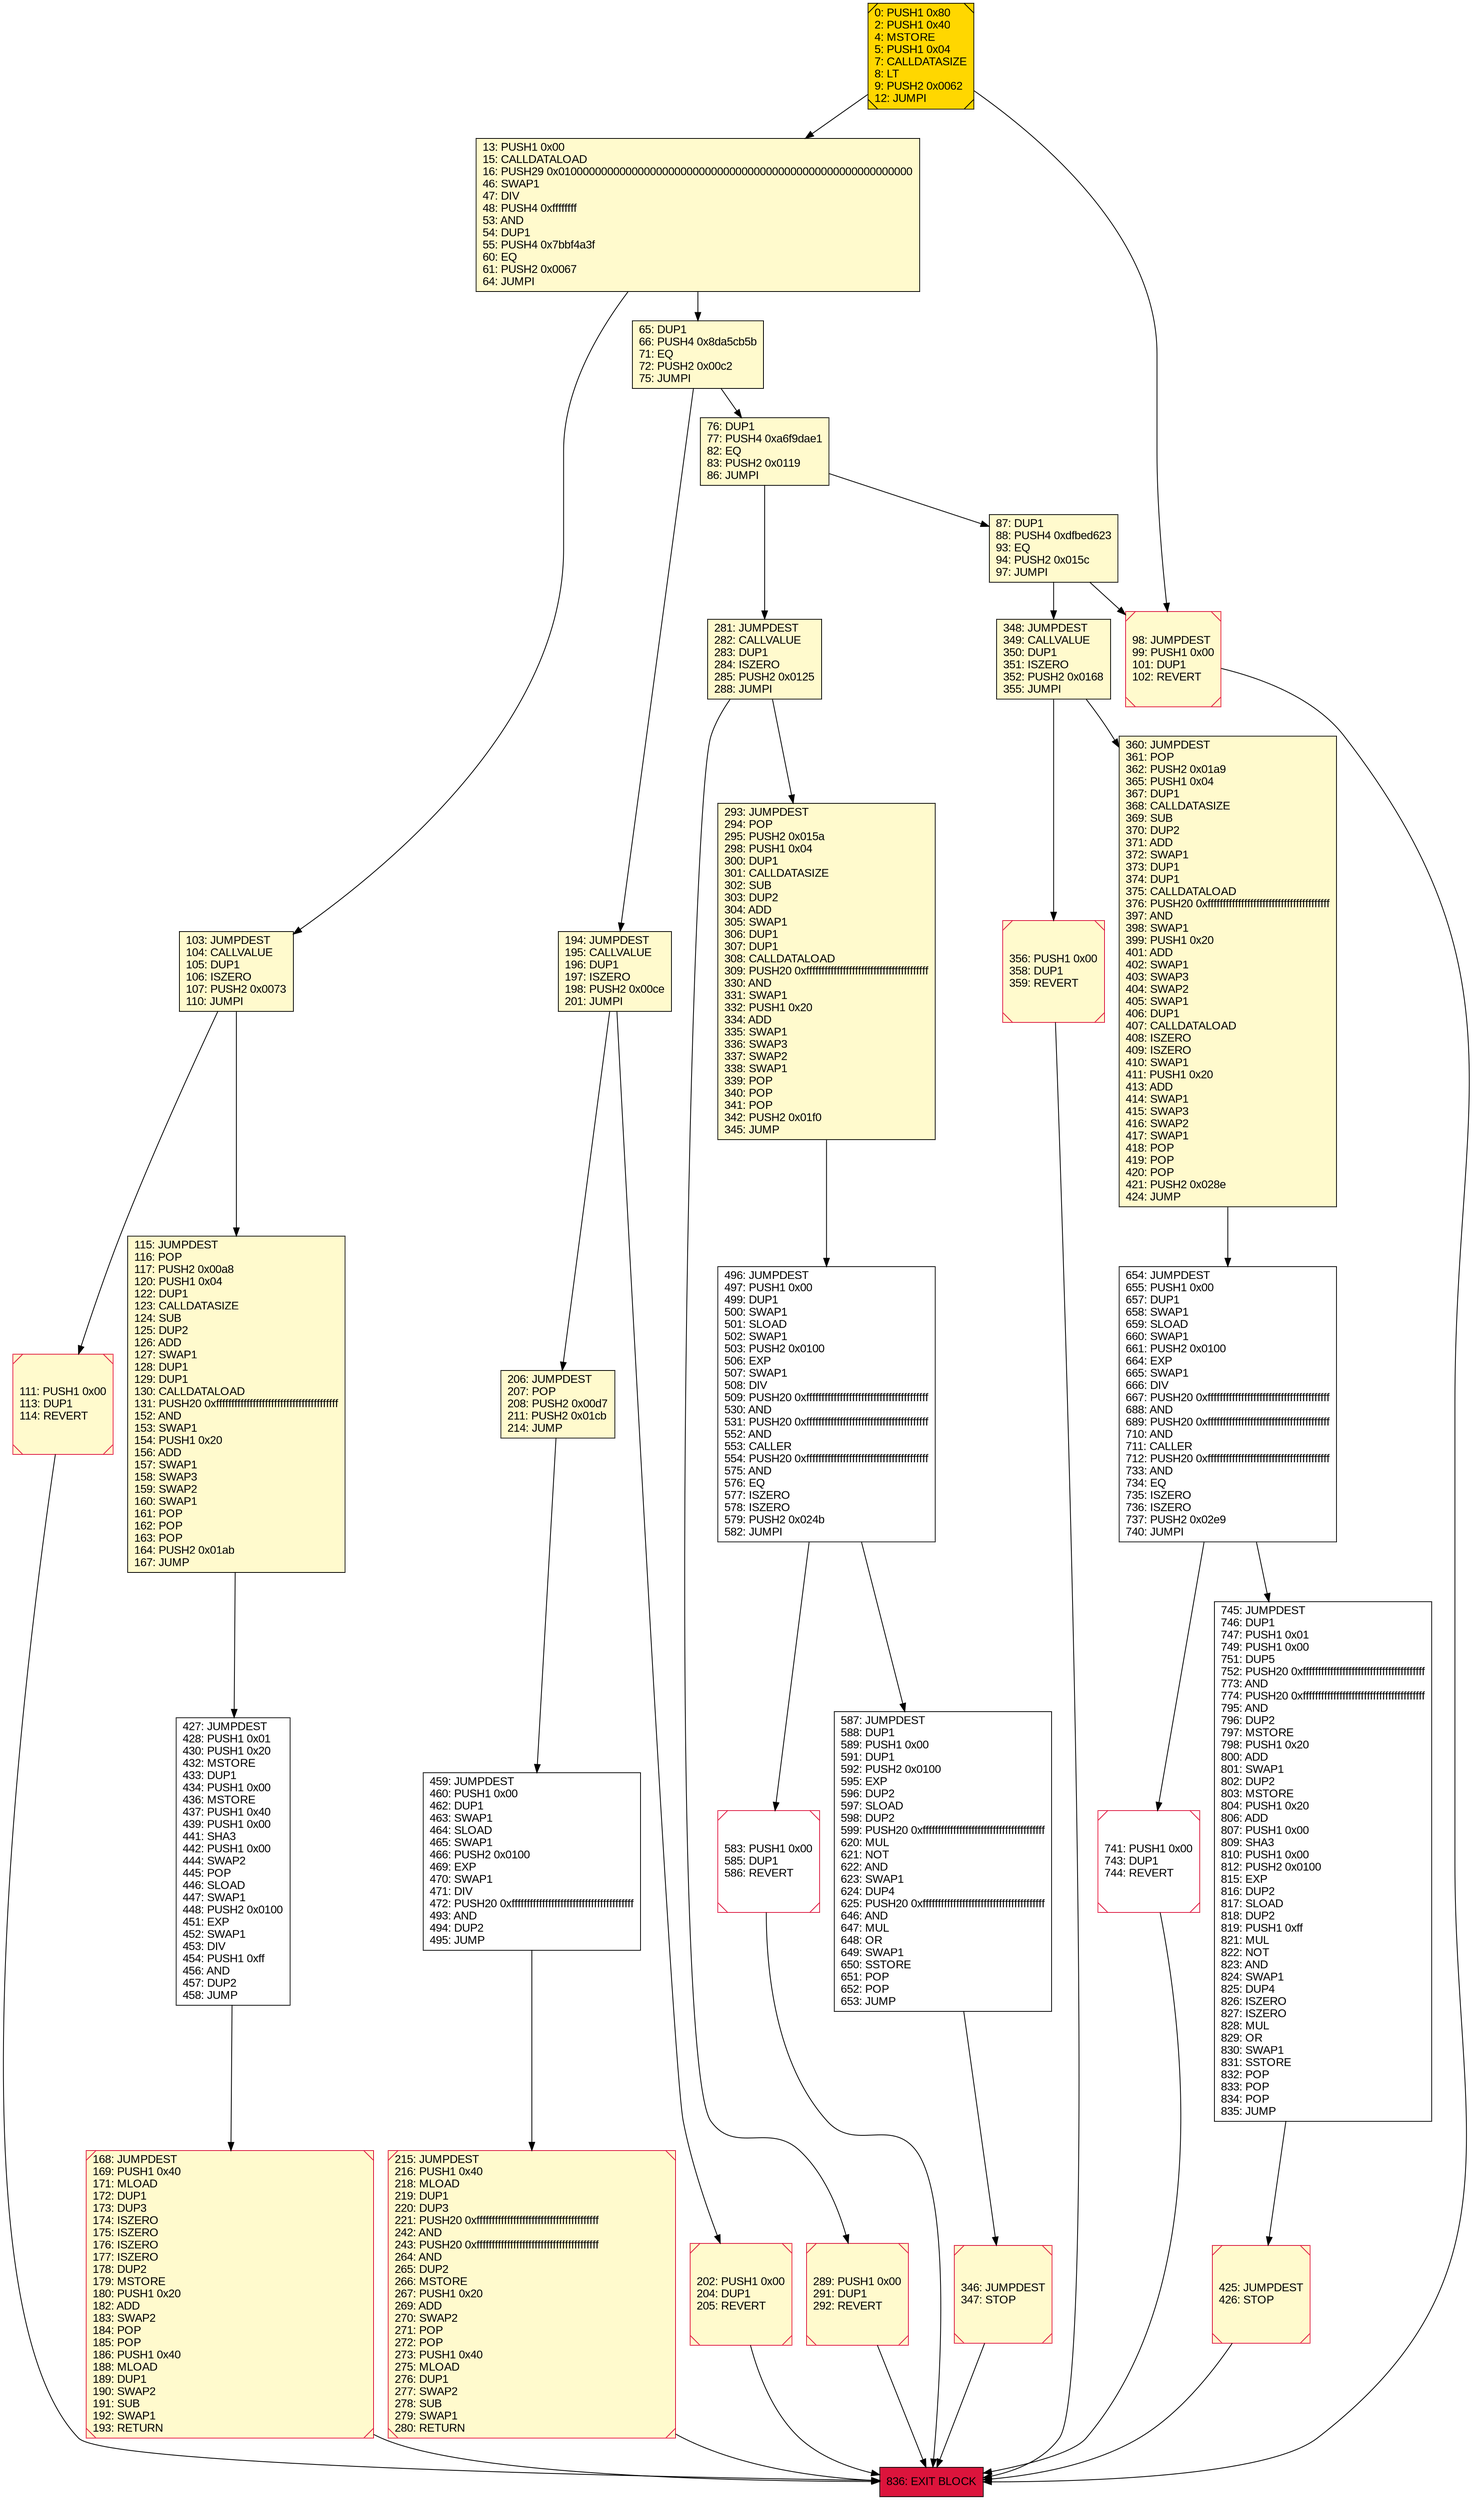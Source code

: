 digraph G {
bgcolor=transparent rankdir=UD;
node [shape=box style=filled color=black fillcolor=white fontname=arial fontcolor=black];
289 [label="289: PUSH1 0x00\l291: DUP1\l292: REVERT\l" fillcolor=lemonchiffon shape=Msquare color=crimson ];
13 [label="13: PUSH1 0x00\l15: CALLDATALOAD\l16: PUSH29 0x0100000000000000000000000000000000000000000000000000000000\l46: SWAP1\l47: DIV\l48: PUSH4 0xffffffff\l53: AND\l54: DUP1\l55: PUSH4 0x7bbf4a3f\l60: EQ\l61: PUSH2 0x0067\l64: JUMPI\l" fillcolor=lemonchiffon ];
836 [label="836: EXIT BLOCK\l" fillcolor=crimson ];
215 [label="215: JUMPDEST\l216: PUSH1 0x40\l218: MLOAD\l219: DUP1\l220: DUP3\l221: PUSH20 0xffffffffffffffffffffffffffffffffffffffff\l242: AND\l243: PUSH20 0xffffffffffffffffffffffffffffffffffffffff\l264: AND\l265: DUP2\l266: MSTORE\l267: PUSH1 0x20\l269: ADD\l270: SWAP2\l271: POP\l272: POP\l273: PUSH1 0x40\l275: MLOAD\l276: DUP1\l277: SWAP2\l278: SUB\l279: SWAP1\l280: RETURN\l" fillcolor=lemonchiffon shape=Msquare color=crimson ];
741 [label="741: PUSH1 0x00\l743: DUP1\l744: REVERT\l" shape=Msquare color=crimson ];
356 [label="356: PUSH1 0x00\l358: DUP1\l359: REVERT\l" fillcolor=lemonchiffon shape=Msquare color=crimson ];
654 [label="654: JUMPDEST\l655: PUSH1 0x00\l657: DUP1\l658: SWAP1\l659: SLOAD\l660: SWAP1\l661: PUSH2 0x0100\l664: EXP\l665: SWAP1\l666: DIV\l667: PUSH20 0xffffffffffffffffffffffffffffffffffffffff\l688: AND\l689: PUSH20 0xffffffffffffffffffffffffffffffffffffffff\l710: AND\l711: CALLER\l712: PUSH20 0xffffffffffffffffffffffffffffffffffffffff\l733: AND\l734: EQ\l735: ISZERO\l736: ISZERO\l737: PUSH2 0x02e9\l740: JUMPI\l" ];
103 [label="103: JUMPDEST\l104: CALLVALUE\l105: DUP1\l106: ISZERO\l107: PUSH2 0x0073\l110: JUMPI\l" fillcolor=lemonchiffon ];
65 [label="65: DUP1\l66: PUSH4 0x8da5cb5b\l71: EQ\l72: PUSH2 0x00c2\l75: JUMPI\l" fillcolor=lemonchiffon ];
194 [label="194: JUMPDEST\l195: CALLVALUE\l196: DUP1\l197: ISZERO\l198: PUSH2 0x00ce\l201: JUMPI\l" fillcolor=lemonchiffon ];
281 [label="281: JUMPDEST\l282: CALLVALUE\l283: DUP1\l284: ISZERO\l285: PUSH2 0x0125\l288: JUMPI\l" fillcolor=lemonchiffon ];
348 [label="348: JUMPDEST\l349: CALLVALUE\l350: DUP1\l351: ISZERO\l352: PUSH2 0x0168\l355: JUMPI\l" fillcolor=lemonchiffon ];
111 [label="111: PUSH1 0x00\l113: DUP1\l114: REVERT\l" fillcolor=lemonchiffon shape=Msquare color=crimson ];
346 [label="346: JUMPDEST\l347: STOP\l" fillcolor=lemonchiffon shape=Msquare color=crimson ];
87 [label="87: DUP1\l88: PUSH4 0xdfbed623\l93: EQ\l94: PUSH2 0x015c\l97: JUMPI\l" fillcolor=lemonchiffon ];
168 [label="168: JUMPDEST\l169: PUSH1 0x40\l171: MLOAD\l172: DUP1\l173: DUP3\l174: ISZERO\l175: ISZERO\l176: ISZERO\l177: ISZERO\l178: DUP2\l179: MSTORE\l180: PUSH1 0x20\l182: ADD\l183: SWAP2\l184: POP\l185: POP\l186: PUSH1 0x40\l188: MLOAD\l189: DUP1\l190: SWAP2\l191: SUB\l192: SWAP1\l193: RETURN\l" fillcolor=lemonchiffon shape=Msquare color=crimson ];
745 [label="745: JUMPDEST\l746: DUP1\l747: PUSH1 0x01\l749: PUSH1 0x00\l751: DUP5\l752: PUSH20 0xffffffffffffffffffffffffffffffffffffffff\l773: AND\l774: PUSH20 0xffffffffffffffffffffffffffffffffffffffff\l795: AND\l796: DUP2\l797: MSTORE\l798: PUSH1 0x20\l800: ADD\l801: SWAP1\l802: DUP2\l803: MSTORE\l804: PUSH1 0x20\l806: ADD\l807: PUSH1 0x00\l809: SHA3\l810: PUSH1 0x00\l812: PUSH2 0x0100\l815: EXP\l816: DUP2\l817: SLOAD\l818: DUP2\l819: PUSH1 0xff\l821: MUL\l822: NOT\l823: AND\l824: SWAP1\l825: DUP4\l826: ISZERO\l827: ISZERO\l828: MUL\l829: OR\l830: SWAP1\l831: SSTORE\l832: POP\l833: POP\l834: POP\l835: JUMP\l" ];
206 [label="206: JUMPDEST\l207: POP\l208: PUSH2 0x00d7\l211: PUSH2 0x01cb\l214: JUMP\l" fillcolor=lemonchiffon ];
427 [label="427: JUMPDEST\l428: PUSH1 0x01\l430: PUSH1 0x20\l432: MSTORE\l433: DUP1\l434: PUSH1 0x00\l436: MSTORE\l437: PUSH1 0x40\l439: PUSH1 0x00\l441: SHA3\l442: PUSH1 0x00\l444: SWAP2\l445: POP\l446: SLOAD\l447: SWAP1\l448: PUSH2 0x0100\l451: EXP\l452: SWAP1\l453: DIV\l454: PUSH1 0xff\l456: AND\l457: DUP2\l458: JUMP\l" ];
0 [label="0: PUSH1 0x80\l2: PUSH1 0x40\l4: MSTORE\l5: PUSH1 0x04\l7: CALLDATASIZE\l8: LT\l9: PUSH2 0x0062\l12: JUMPI\l" fillcolor=lemonchiffon shape=Msquare fillcolor=gold ];
360 [label="360: JUMPDEST\l361: POP\l362: PUSH2 0x01a9\l365: PUSH1 0x04\l367: DUP1\l368: CALLDATASIZE\l369: SUB\l370: DUP2\l371: ADD\l372: SWAP1\l373: DUP1\l374: DUP1\l375: CALLDATALOAD\l376: PUSH20 0xffffffffffffffffffffffffffffffffffffffff\l397: AND\l398: SWAP1\l399: PUSH1 0x20\l401: ADD\l402: SWAP1\l403: SWAP3\l404: SWAP2\l405: SWAP1\l406: DUP1\l407: CALLDATALOAD\l408: ISZERO\l409: ISZERO\l410: SWAP1\l411: PUSH1 0x20\l413: ADD\l414: SWAP1\l415: SWAP3\l416: SWAP2\l417: SWAP1\l418: POP\l419: POP\l420: POP\l421: PUSH2 0x028e\l424: JUMP\l" fillcolor=lemonchiffon ];
583 [label="583: PUSH1 0x00\l585: DUP1\l586: REVERT\l" shape=Msquare color=crimson ];
98 [label="98: JUMPDEST\l99: PUSH1 0x00\l101: DUP1\l102: REVERT\l" fillcolor=lemonchiffon shape=Msquare color=crimson ];
202 [label="202: PUSH1 0x00\l204: DUP1\l205: REVERT\l" fillcolor=lemonchiffon shape=Msquare color=crimson ];
115 [label="115: JUMPDEST\l116: POP\l117: PUSH2 0x00a8\l120: PUSH1 0x04\l122: DUP1\l123: CALLDATASIZE\l124: SUB\l125: DUP2\l126: ADD\l127: SWAP1\l128: DUP1\l129: DUP1\l130: CALLDATALOAD\l131: PUSH20 0xffffffffffffffffffffffffffffffffffffffff\l152: AND\l153: SWAP1\l154: PUSH1 0x20\l156: ADD\l157: SWAP1\l158: SWAP3\l159: SWAP2\l160: SWAP1\l161: POP\l162: POP\l163: POP\l164: PUSH2 0x01ab\l167: JUMP\l" fillcolor=lemonchiffon ];
587 [label="587: JUMPDEST\l588: DUP1\l589: PUSH1 0x00\l591: DUP1\l592: PUSH2 0x0100\l595: EXP\l596: DUP2\l597: SLOAD\l598: DUP2\l599: PUSH20 0xffffffffffffffffffffffffffffffffffffffff\l620: MUL\l621: NOT\l622: AND\l623: SWAP1\l624: DUP4\l625: PUSH20 0xffffffffffffffffffffffffffffffffffffffff\l646: AND\l647: MUL\l648: OR\l649: SWAP1\l650: SSTORE\l651: POP\l652: POP\l653: JUMP\l" ];
76 [label="76: DUP1\l77: PUSH4 0xa6f9dae1\l82: EQ\l83: PUSH2 0x0119\l86: JUMPI\l" fillcolor=lemonchiffon ];
496 [label="496: JUMPDEST\l497: PUSH1 0x00\l499: DUP1\l500: SWAP1\l501: SLOAD\l502: SWAP1\l503: PUSH2 0x0100\l506: EXP\l507: SWAP1\l508: DIV\l509: PUSH20 0xffffffffffffffffffffffffffffffffffffffff\l530: AND\l531: PUSH20 0xffffffffffffffffffffffffffffffffffffffff\l552: AND\l553: CALLER\l554: PUSH20 0xffffffffffffffffffffffffffffffffffffffff\l575: AND\l576: EQ\l577: ISZERO\l578: ISZERO\l579: PUSH2 0x024b\l582: JUMPI\l" ];
293 [label="293: JUMPDEST\l294: POP\l295: PUSH2 0x015a\l298: PUSH1 0x04\l300: DUP1\l301: CALLDATASIZE\l302: SUB\l303: DUP2\l304: ADD\l305: SWAP1\l306: DUP1\l307: DUP1\l308: CALLDATALOAD\l309: PUSH20 0xffffffffffffffffffffffffffffffffffffffff\l330: AND\l331: SWAP1\l332: PUSH1 0x20\l334: ADD\l335: SWAP1\l336: SWAP3\l337: SWAP2\l338: SWAP1\l339: POP\l340: POP\l341: POP\l342: PUSH2 0x01f0\l345: JUMP\l" fillcolor=lemonchiffon ];
459 [label="459: JUMPDEST\l460: PUSH1 0x00\l462: DUP1\l463: SWAP1\l464: SLOAD\l465: SWAP1\l466: PUSH2 0x0100\l469: EXP\l470: SWAP1\l471: DIV\l472: PUSH20 0xffffffffffffffffffffffffffffffffffffffff\l493: AND\l494: DUP2\l495: JUMP\l" ];
425 [label="425: JUMPDEST\l426: STOP\l" fillcolor=lemonchiffon shape=Msquare color=crimson ];
65 -> 194;
215 -> 836;
741 -> 836;
0 -> 98;
356 -> 836;
654 -> 741;
289 -> 836;
496 -> 587;
103 -> 111;
13 -> 103;
348 -> 356;
111 -> 836;
281 -> 289;
346 -> 836;
13 -> 65;
293 -> 496;
168 -> 836;
496 -> 583;
115 -> 427;
206 -> 459;
654 -> 745;
87 -> 348;
194 -> 202;
583 -> 836;
98 -> 836;
360 -> 654;
76 -> 87;
745 -> 425;
0 -> 13;
348 -> 360;
194 -> 206;
202 -> 836;
427 -> 168;
281 -> 293;
87 -> 98;
425 -> 836;
459 -> 215;
103 -> 115;
65 -> 76;
76 -> 281;
587 -> 346;
}